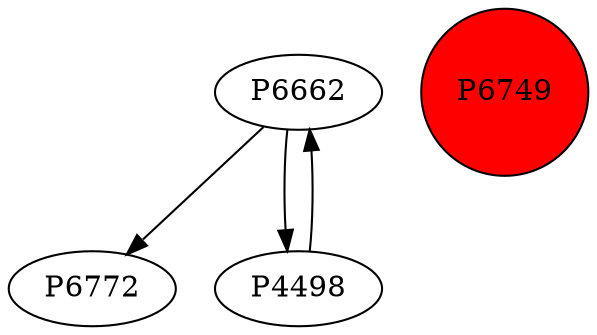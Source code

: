 digraph {
	P6662 -> P6772
	P4498 -> P6662
	P6662 -> P4498
	P6749 [shape=circle]
	P6749 [style=filled]
	P6749 [fillcolor=red]
}